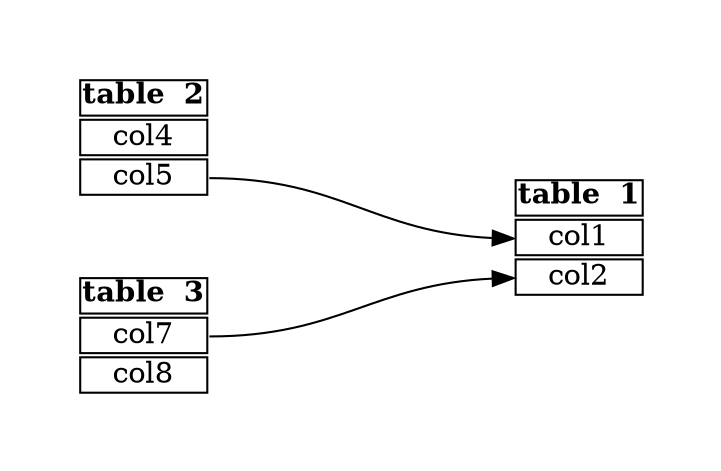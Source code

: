 digraph G {
    graph [pad = "0.5", nodesep="0.5", ranksep="2"];
    node [shape=plain]
    rankdir=LR;

table1 [label=<
<table border="0"  cellborder="1" cellpadding="0">
    <tr><td><b>table  1</b></td></tr>
    <tr><td port="col1">col1</td></tr>
    <tr><td port="col2">col2</td></tr>
</table>>];


table2 [label=<
<table border="0"  cellborder="1" cellpadding="0">
<tr><td><b>table  2</b></td></tr>
<tr><td port="col4">col4</td></tr>
<tr><td port="col5">col5</td></tr>
</table>>];


table3 [label=<
<table border="0"  cellborder="1" cellpadding="0">
<tr><td><b>table  3</b></td></tr>
<tr><td port="col7">col7</td></tr>
<tr><td port="col8">col8</td></tr>
</table>>];

table2:col5->table1:col1
table3:col7->table1:col2
}